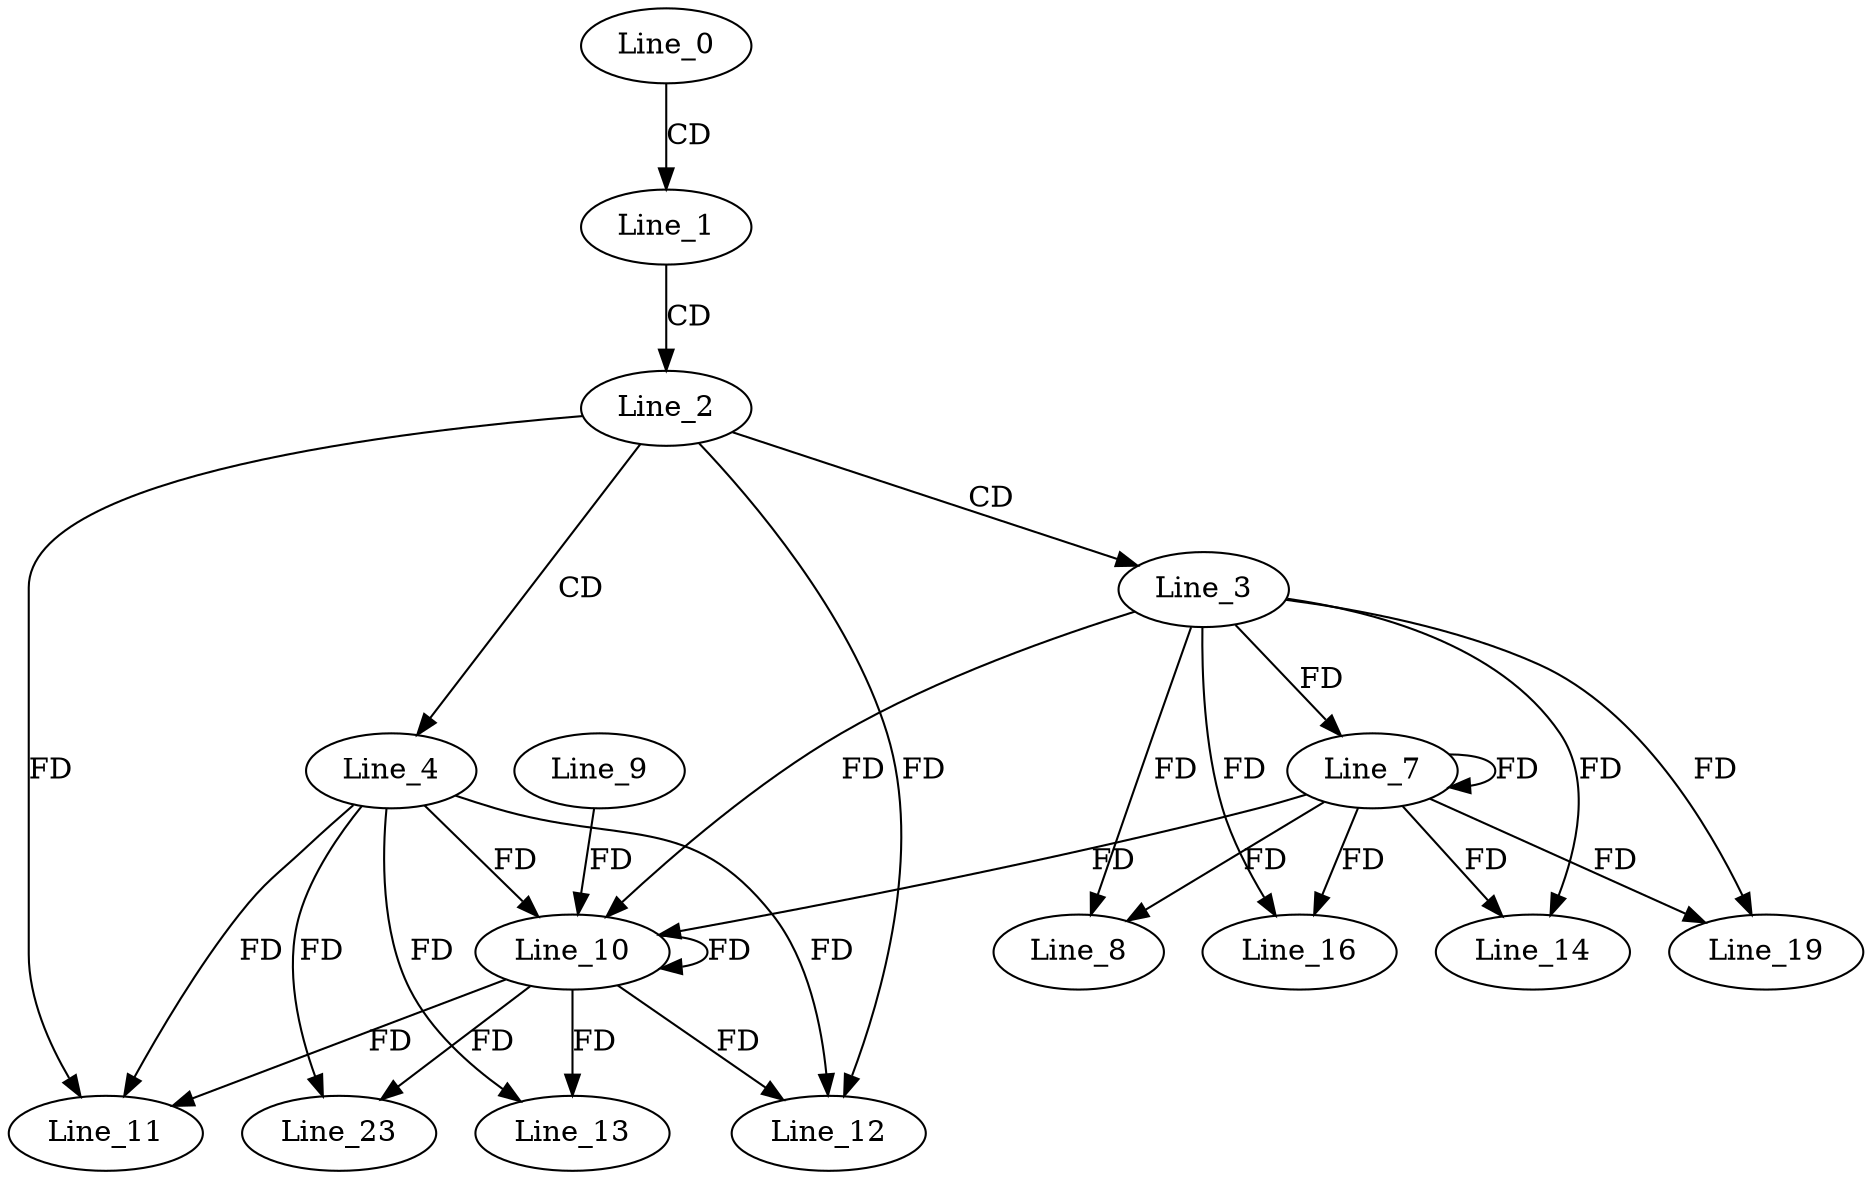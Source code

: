 digraph G {
  Line_0;
  Line_1;
  Line_2;
  Line_3;
  Line_4;
  Line_7;
  Line_8;
  Line_10;
  Line_10;
  Line_9;
  Line_11;
  Line_12;
  Line_13;
  Line_14;
  Line_16;
  Line_19;
  Line_23;
  Line_0 -> Line_1 [ label="CD" ];
  Line_1 -> Line_2 [ label="CD" ];
  Line_2 -> Line_3 [ label="CD" ];
  Line_2 -> Line_4 [ label="CD" ];
  Line_3 -> Line_7 [ label="FD" ];
  Line_7 -> Line_7 [ label="FD" ];
  Line_3 -> Line_8 [ label="FD" ];
  Line_7 -> Line_8 [ label="FD" ];
  Line_4 -> Line_10 [ label="FD" ];
  Line_10 -> Line_10 [ label="FD" ];
  Line_3 -> Line_10 [ label="FD" ];
  Line_7 -> Line_10 [ label="FD" ];
  Line_9 -> Line_10 [ label="FD" ];
  Line_4 -> Line_11 [ label="FD" ];
  Line_10 -> Line_11 [ label="FD" ];
  Line_2 -> Line_11 [ label="FD" ];
  Line_4 -> Line_12 [ label="FD" ];
  Line_10 -> Line_12 [ label="FD" ];
  Line_2 -> Line_12 [ label="FD" ];
  Line_4 -> Line_13 [ label="FD" ];
  Line_10 -> Line_13 [ label="FD" ];
  Line_3 -> Line_14 [ label="FD" ];
  Line_7 -> Line_14 [ label="FD" ];
  Line_3 -> Line_16 [ label="FD" ];
  Line_7 -> Line_16 [ label="FD" ];
  Line_3 -> Line_19 [ label="FD" ];
  Line_7 -> Line_19 [ label="FD" ];
  Line_4 -> Line_23 [ label="FD" ];
  Line_10 -> Line_23 [ label="FD" ];
}
